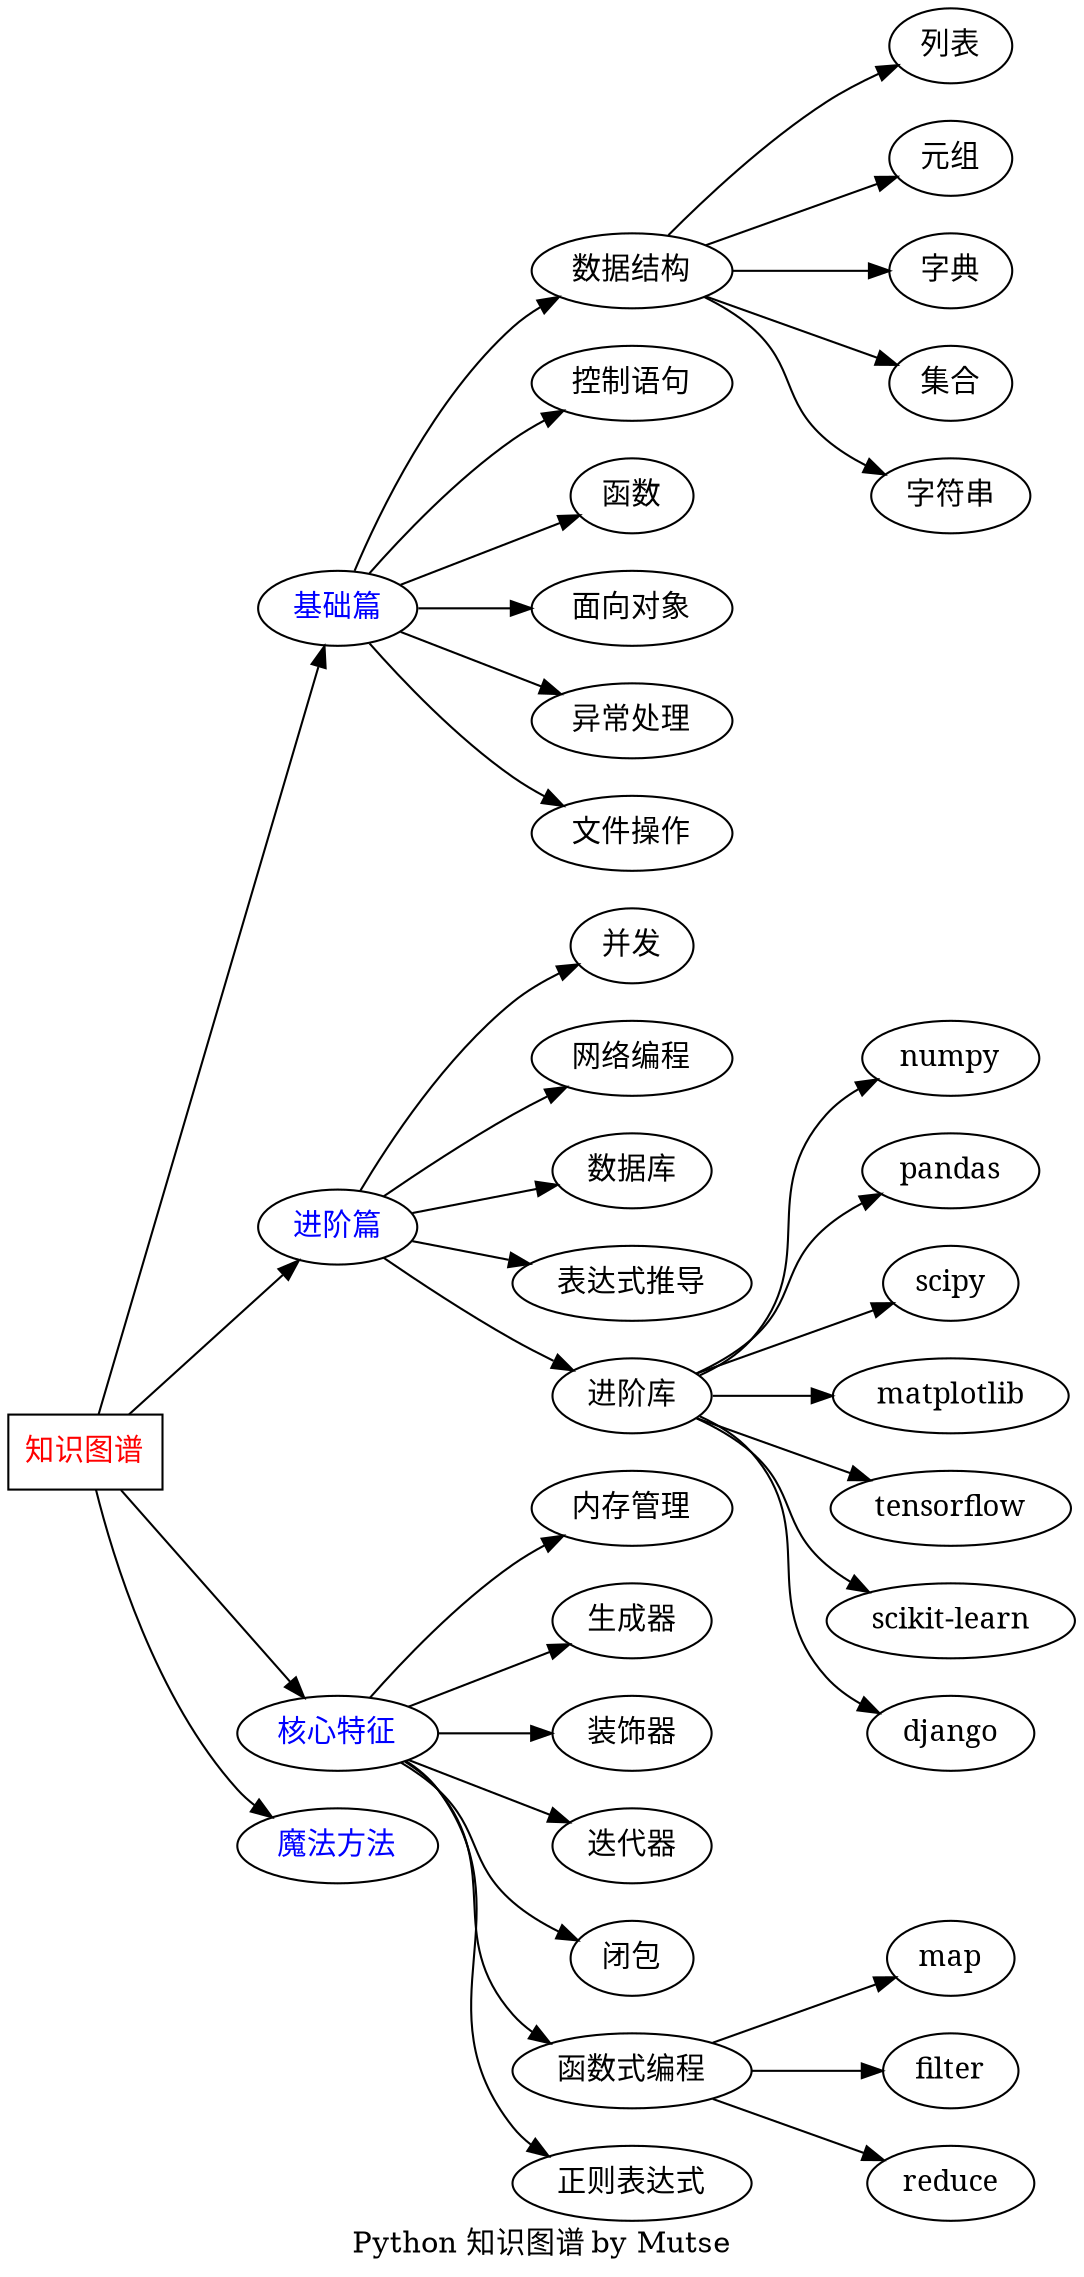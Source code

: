 //
// This is a python learning map
// Author: Mutse Young <yyhoo2.young@gmail.com>
// Date: Oct 20th, 2019
//
digraph G {
    rankdir=LR;
    node [fontname="SimSun" shape=ellipse]
    label="Python 知识图谱 by Mutse" 
    "知识图谱" -> {"基础篇", "进阶篇", "核心特征", "魔法方法"};
    "知识图谱"[shape=box, fontcolor=red]
    "基础篇"[fontcolor=blue]
    "进阶篇"[fontcolor=blue]
    "核心特征"[fontcolor=blue]
    "魔法方法"[fontcolor=blue]
    "基础篇" -> {"数据结构", "控制语句", "函数", "面向对象", "异常处理", "文件操作"};
    "数据结构" -> {"列表", "元组", "字典", "集合", "字符串"}
    "进阶篇" -> {"并发", "网络编程", "数据库", "表达式推导", "进阶库"};
    "进阶库" -> {"numpy", "pandas", "scipy", "matplotlib", "tensorflow", "scikit-learn", "django"}
    "核心特征" -> {"内存管理", "生成器", "装饰器", "迭代器", "闭包", "函数式编程", "正则表达式"}
    "函数式编程" -> {"map", "filter", "reduce"};
}
